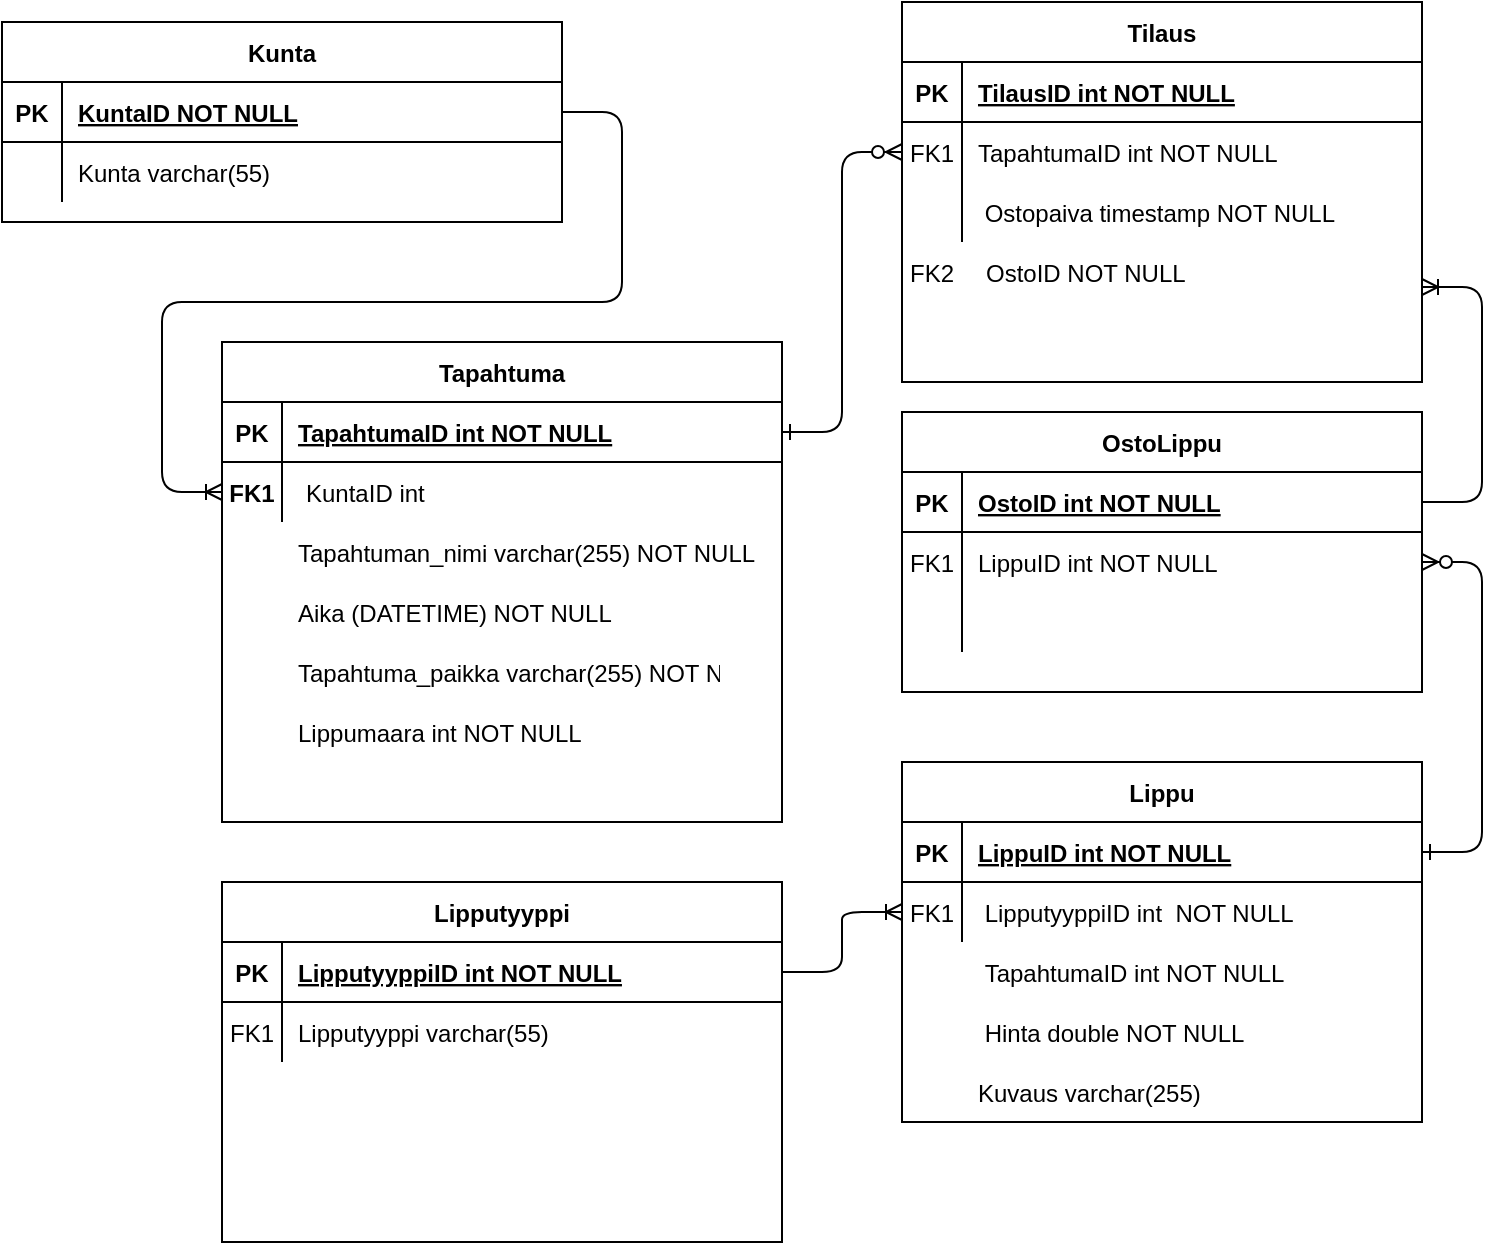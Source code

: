 <mxfile version="14.3.0" type="device"><diagram id="R2lEEEUBdFMjLlhIrx00" name="Page-1"><mxGraphModel dx="946" dy="614" grid="1" gridSize="10" guides="1" tooltips="1" connect="1" arrows="1" fold="1" page="1" pageScale="1" pageWidth="850" pageHeight="1100" math="0" shadow="0" extFonts="Permanent Marker^https://fonts.googleapis.com/css?family=Permanent+Marker"><root><mxCell id="0"/><mxCell id="1" parent="0"/><mxCell id="C-vyLk0tnHw3VtMMgP7b-1" value="" style="edgeStyle=entityRelationEdgeStyle;endArrow=ERzeroToMany;startArrow=ERone;endFill=1;startFill=0;" parent="1" source="C-vyLk0tnHw3VtMMgP7b-24" target="C-vyLk0tnHw3VtMMgP7b-6" edge="1"><mxGeometry width="100" height="100" relative="1" as="geometry"><mxPoint x="340" y="720" as="sourcePoint"/><mxPoint x="440" y="620" as="targetPoint"/></mxGeometry></mxCell><mxCell id="C-vyLk0tnHw3VtMMgP7b-2" value="Tilaus" style="shape=table;startSize=30;container=1;collapsible=1;childLayout=tableLayout;fixedRows=1;rowLines=0;fontStyle=1;align=center;resizeLast=1;" parent="1" vertex="1"><mxGeometry x="540" y="20" width="260" height="190" as="geometry"/></mxCell><mxCell id="C-vyLk0tnHw3VtMMgP7b-3" value="" style="shape=partialRectangle;collapsible=0;dropTarget=0;pointerEvents=0;fillColor=none;points=[[0,0.5],[1,0.5]];portConstraint=eastwest;top=0;left=0;right=0;bottom=1;" parent="C-vyLk0tnHw3VtMMgP7b-2" vertex="1"><mxGeometry y="30" width="260" height="30" as="geometry"/></mxCell><mxCell id="C-vyLk0tnHw3VtMMgP7b-4" value="PK" style="shape=partialRectangle;overflow=hidden;connectable=0;fillColor=none;top=0;left=0;bottom=0;right=0;fontStyle=1;" parent="C-vyLk0tnHw3VtMMgP7b-3" vertex="1"><mxGeometry width="30" height="30" as="geometry"/></mxCell><mxCell id="C-vyLk0tnHw3VtMMgP7b-5" value="TilausID int NOT NULL " style="shape=partialRectangle;overflow=hidden;connectable=0;fillColor=none;top=0;left=0;bottom=0;right=0;align=left;spacingLeft=6;fontStyle=5;" parent="C-vyLk0tnHw3VtMMgP7b-3" vertex="1"><mxGeometry x="30" width="230" height="30" as="geometry"/></mxCell><mxCell id="C-vyLk0tnHw3VtMMgP7b-6" value="" style="shape=partialRectangle;collapsible=0;dropTarget=0;pointerEvents=0;fillColor=none;points=[[0,0.5],[1,0.5]];portConstraint=eastwest;top=0;left=0;right=0;bottom=0;" parent="C-vyLk0tnHw3VtMMgP7b-2" vertex="1"><mxGeometry y="60" width="260" height="30" as="geometry"/></mxCell><mxCell id="C-vyLk0tnHw3VtMMgP7b-7" value="FK1" style="shape=partialRectangle;overflow=hidden;connectable=0;fillColor=none;top=0;left=0;bottom=0;right=0;" parent="C-vyLk0tnHw3VtMMgP7b-6" vertex="1"><mxGeometry width="30" height="30" as="geometry"/></mxCell><mxCell id="C-vyLk0tnHw3VtMMgP7b-8" value="TapahtumaID int NOT NULL" style="shape=partialRectangle;overflow=hidden;connectable=0;fillColor=none;top=0;left=0;bottom=0;right=0;align=left;spacingLeft=6;" parent="C-vyLk0tnHw3VtMMgP7b-6" vertex="1"><mxGeometry x="30" width="230" height="30" as="geometry"/></mxCell><mxCell id="C-vyLk0tnHw3VtMMgP7b-9" value="" style="shape=partialRectangle;collapsible=0;dropTarget=0;pointerEvents=0;fillColor=none;points=[[0,0.5],[1,0.5]];portConstraint=eastwest;top=0;left=0;right=0;bottom=0;" parent="C-vyLk0tnHw3VtMMgP7b-2" vertex="1"><mxGeometry y="90" width="260" height="30" as="geometry"/></mxCell><mxCell id="C-vyLk0tnHw3VtMMgP7b-10" value="" style="shape=partialRectangle;overflow=hidden;connectable=0;fillColor=none;top=0;left=0;bottom=0;right=0;" parent="C-vyLk0tnHw3VtMMgP7b-9" vertex="1"><mxGeometry width="30" height="30" as="geometry"/></mxCell><mxCell id="C-vyLk0tnHw3VtMMgP7b-11" value=" Ostopaiva timestamp NOT NULL" style="shape=partialRectangle;overflow=hidden;connectable=0;fillColor=none;top=0;left=0;bottom=0;right=0;align=left;spacingLeft=6;" parent="C-vyLk0tnHw3VtMMgP7b-9" vertex="1"><mxGeometry x="30" width="230" height="30" as="geometry"/></mxCell><mxCell id="C-vyLk0tnHw3VtMMgP7b-13" value="Lippu" style="shape=table;startSize=30;container=1;collapsible=1;childLayout=tableLayout;fixedRows=1;rowLines=0;fontStyle=1;align=center;resizeLast=1;" parent="1" vertex="1"><mxGeometry x="540" y="400" width="260" height="180" as="geometry"/></mxCell><mxCell id="C-vyLk0tnHw3VtMMgP7b-14" value="" style="shape=partialRectangle;collapsible=0;dropTarget=0;pointerEvents=0;fillColor=none;points=[[0,0.5],[1,0.5]];portConstraint=eastwest;top=0;left=0;right=0;bottom=1;" parent="C-vyLk0tnHw3VtMMgP7b-13" vertex="1"><mxGeometry y="30" width="260" height="30" as="geometry"/></mxCell><mxCell id="C-vyLk0tnHw3VtMMgP7b-15" value="PK" style="shape=partialRectangle;overflow=hidden;connectable=0;fillColor=none;top=0;left=0;bottom=0;right=0;fontStyle=1;" parent="C-vyLk0tnHw3VtMMgP7b-14" vertex="1"><mxGeometry width="30" height="30" as="geometry"/></mxCell><mxCell id="C-vyLk0tnHw3VtMMgP7b-16" value="LippuID int NOT NULL " style="shape=partialRectangle;overflow=hidden;connectable=0;fillColor=none;top=0;left=0;bottom=0;right=0;align=left;spacingLeft=6;fontStyle=5;" parent="C-vyLk0tnHw3VtMMgP7b-14" vertex="1"><mxGeometry x="30" width="230" height="30" as="geometry"/></mxCell><mxCell id="C-vyLk0tnHw3VtMMgP7b-17" value="" style="shape=partialRectangle;collapsible=0;dropTarget=0;pointerEvents=0;fillColor=none;points=[[0,0.5],[1,0.5]];portConstraint=eastwest;top=0;left=0;right=0;bottom=0;" parent="C-vyLk0tnHw3VtMMgP7b-13" vertex="1"><mxGeometry y="60" width="260" height="30" as="geometry"/></mxCell><mxCell id="C-vyLk0tnHw3VtMMgP7b-18" value="FK1" style="shape=partialRectangle;overflow=hidden;connectable=0;fillColor=none;top=0;left=0;bottom=0;right=0;" parent="C-vyLk0tnHw3VtMMgP7b-17" vertex="1"><mxGeometry width="30" height="30" as="geometry"/></mxCell><mxCell id="C-vyLk0tnHw3VtMMgP7b-19" value="" style="shape=partialRectangle;overflow=hidden;connectable=0;fillColor=none;top=0;left=0;bottom=0;right=0;align=left;spacingLeft=6;" parent="C-vyLk0tnHw3VtMMgP7b-17" vertex="1"><mxGeometry x="30" width="230" height="30" as="geometry"/></mxCell><mxCell id="C-vyLk0tnHw3VtMMgP7b-23" value="Tapahtuma" style="shape=table;startSize=30;container=1;collapsible=1;childLayout=tableLayout;fixedRows=1;rowLines=0;fontStyle=1;align=center;resizeLast=1;" parent="1" vertex="1"><mxGeometry x="200" y="190" width="280" height="240" as="geometry"/></mxCell><mxCell id="C-vyLk0tnHw3VtMMgP7b-24" value="" style="shape=partialRectangle;collapsible=0;dropTarget=0;pointerEvents=0;fillColor=none;points=[[0,0.5],[1,0.5]];portConstraint=eastwest;top=0;left=0;right=0;bottom=1;" parent="C-vyLk0tnHw3VtMMgP7b-23" vertex="1"><mxGeometry y="30" width="280" height="30" as="geometry"/></mxCell><mxCell id="C-vyLk0tnHw3VtMMgP7b-25" value="PK" style="shape=partialRectangle;overflow=hidden;connectable=0;fillColor=none;top=0;left=0;bottom=0;right=0;fontStyle=1;" parent="C-vyLk0tnHw3VtMMgP7b-24" vertex="1"><mxGeometry width="30" height="30" as="geometry"/></mxCell><mxCell id="C-vyLk0tnHw3VtMMgP7b-26" value="TapahtumaID int NOT NULL " style="shape=partialRectangle;overflow=hidden;connectable=0;fillColor=none;top=0;left=0;bottom=0;right=0;align=left;spacingLeft=6;fontStyle=5;" parent="C-vyLk0tnHw3VtMMgP7b-24" vertex="1"><mxGeometry x="30" width="250" height="30" as="geometry"/></mxCell><mxCell id="C-vyLk0tnHw3VtMMgP7b-27" value="" style="shape=partialRectangle;collapsible=0;dropTarget=0;pointerEvents=0;fillColor=none;points=[[0,0.5],[1,0.5]];portConstraint=eastwest;top=0;left=0;right=0;bottom=0;" parent="C-vyLk0tnHw3VtMMgP7b-23" vertex="1"><mxGeometry y="60" width="280" height="30" as="geometry"/></mxCell><mxCell id="C-vyLk0tnHw3VtMMgP7b-28" value="" style="shape=partialRectangle;overflow=hidden;connectable=0;fillColor=none;top=0;left=0;bottom=0;right=0;" parent="C-vyLk0tnHw3VtMMgP7b-27" vertex="1"><mxGeometry width="30" height="30" as="geometry"/></mxCell><mxCell id="C-vyLk0tnHw3VtMMgP7b-29" value="" style="shape=partialRectangle;overflow=hidden;connectable=0;fillColor=none;top=0;left=0;bottom=0;right=0;align=left;spacingLeft=6;" parent="C-vyLk0tnHw3VtMMgP7b-27" vertex="1"><mxGeometry x="30" width="250" height="30" as="geometry"/></mxCell><mxCell id="9xzfYqQXhks2maneItn--9" value="Kunta" style="shape=table;startSize=30;container=1;collapsible=1;childLayout=tableLayout;fixedRows=1;rowLines=0;fontStyle=1;align=center;resizeLast=1;" vertex="1" parent="1"><mxGeometry x="90" y="30" width="280" height="100" as="geometry"/></mxCell><mxCell id="9xzfYqQXhks2maneItn--10" value="" style="shape=partialRectangle;collapsible=0;dropTarget=0;pointerEvents=0;fillColor=none;points=[[0,0.5],[1,0.5]];portConstraint=eastwest;top=0;left=0;right=0;bottom=1;" vertex="1" parent="9xzfYqQXhks2maneItn--9"><mxGeometry y="30" width="280" height="30" as="geometry"/></mxCell><mxCell id="9xzfYqQXhks2maneItn--11" value="PK" style="shape=partialRectangle;overflow=hidden;connectable=0;fillColor=none;top=0;left=0;bottom=0;right=0;fontStyle=1;" vertex="1" parent="9xzfYqQXhks2maneItn--10"><mxGeometry width="30" height="30" as="geometry"/></mxCell><mxCell id="9xzfYqQXhks2maneItn--12" value="KuntaID NOT NULL " style="shape=partialRectangle;overflow=hidden;connectable=0;fillColor=none;top=0;left=0;bottom=0;right=0;align=left;spacingLeft=6;fontStyle=5;" vertex="1" parent="9xzfYqQXhks2maneItn--10"><mxGeometry x="30" width="250" height="30" as="geometry"/></mxCell><mxCell id="9xzfYqQXhks2maneItn--13" value="" style="shape=partialRectangle;collapsible=0;dropTarget=0;pointerEvents=0;fillColor=none;points=[[0,0.5],[1,0.5]];portConstraint=eastwest;top=0;left=0;right=0;bottom=0;" vertex="1" parent="9xzfYqQXhks2maneItn--9"><mxGeometry y="60" width="280" height="30" as="geometry"/></mxCell><mxCell id="9xzfYqQXhks2maneItn--14" value="" style="shape=partialRectangle;overflow=hidden;connectable=0;fillColor=none;top=0;left=0;bottom=0;right=0;" vertex="1" parent="9xzfYqQXhks2maneItn--13"><mxGeometry width="30" height="30" as="geometry"/></mxCell><mxCell id="9xzfYqQXhks2maneItn--15" value="Kunta varchar(55)" style="shape=partialRectangle;overflow=hidden;connectable=0;fillColor=none;top=0;left=0;bottom=0;right=0;align=left;spacingLeft=6;" vertex="1" parent="9xzfYqQXhks2maneItn--13"><mxGeometry x="30" width="250" height="30" as="geometry"/></mxCell><mxCell id="9xzfYqQXhks2maneItn--16" value="" style="shape=partialRectangle;collapsible=0;dropTarget=0;pointerEvents=0;fillColor=none;points=[[0,0.5],[1,0.5]];portConstraint=eastwest;top=0;left=0;right=0;bottom=0;" vertex="1" parent="1"><mxGeometry x="200" y="340" width="250" height="30" as="geometry"/></mxCell><mxCell id="9xzfYqQXhks2maneItn--17" value="" style="shape=partialRectangle;overflow=hidden;connectable=0;fillColor=none;top=0;left=0;bottom=0;right=0;" vertex="1" parent="9xzfYqQXhks2maneItn--16"><mxGeometry width="30" height="30" as="geometry"/></mxCell><mxCell id="9xzfYqQXhks2maneItn--18" value="Tapahtuma_paikka varchar(255) NOT NULL" style="shape=partialRectangle;overflow=hidden;connectable=0;fillColor=none;top=0;left=0;bottom=0;right=0;align=left;spacingLeft=6;" vertex="1" parent="9xzfYqQXhks2maneItn--16"><mxGeometry x="30" width="220" height="30" as="geometry"/></mxCell><mxCell id="9xzfYqQXhks2maneItn--19" value="KuntaID int" style="shape=partialRectangle;collapsible=0;dropTarget=0;pointerEvents=0;fillColor=none;points=[[0,0.5],[1,0.5]];portConstraint=eastwest;top=0;left=0;right=0;bottom=0;align=left;" vertex="1" parent="1"><mxGeometry x="240" y="250" width="250" height="30" as="geometry"/></mxCell><mxCell id="9xzfYqQXhks2maneItn--22" value="" style="shape=partialRectangle;collapsible=0;dropTarget=0;pointerEvents=0;fillColor=none;points=[[0,0.5],[1,0.5]];portConstraint=eastwest;top=0;left=0;right=0;bottom=0;" vertex="1" parent="1"><mxGeometry x="200" y="370" width="250" height="30" as="geometry"/></mxCell><mxCell id="9xzfYqQXhks2maneItn--23" value="" style="shape=partialRectangle;overflow=hidden;connectable=0;fillColor=none;top=0;left=0;bottom=0;right=0;" vertex="1" parent="9xzfYqQXhks2maneItn--22"><mxGeometry width="30" height="30" as="geometry"/></mxCell><mxCell id="9xzfYqQXhks2maneItn--24" value="Lippumaara int NOT NULL" style="shape=partialRectangle;overflow=hidden;connectable=0;fillColor=none;top=0;left=0;bottom=0;right=0;align=left;spacingLeft=6;" vertex="1" parent="9xzfYqQXhks2maneItn--22"><mxGeometry x="30" width="220" height="30" as="geometry"/></mxCell><mxCell id="9xzfYqQXhks2maneItn--29" value=" LipputyyppiID int  NOT NULL" style="shape=partialRectangle;overflow=hidden;connectable=0;fillColor=none;top=0;left=0;bottom=0;right=0;align=left;spacingLeft=6;" vertex="1" parent="1"><mxGeometry x="570" y="460" width="220" height="30" as="geometry"/></mxCell><mxCell id="9xzfYqQXhks2maneItn--30" value=" Hinta double NOT NULL" style="shape=partialRectangle;overflow=hidden;connectable=0;fillColor=none;top=0;left=0;bottom=0;right=0;align=left;spacingLeft=6;" vertex="1" parent="1"><mxGeometry x="570" y="520" width="220" height="30" as="geometry"/></mxCell><mxCell id="9xzfYqQXhks2maneItn--31" value="OstoLippu" style="shape=table;startSize=30;container=1;collapsible=1;childLayout=tableLayout;fixedRows=1;rowLines=0;fontStyle=1;align=center;resizeLast=1;" vertex="1" parent="1"><mxGeometry x="540" y="225" width="260" height="140" as="geometry"/></mxCell><mxCell id="9xzfYqQXhks2maneItn--32" value="" style="shape=partialRectangle;collapsible=0;dropTarget=0;pointerEvents=0;fillColor=none;points=[[0,0.5],[1,0.5]];portConstraint=eastwest;top=0;left=0;right=0;bottom=1;" vertex="1" parent="9xzfYqQXhks2maneItn--31"><mxGeometry y="30" width="260" height="30" as="geometry"/></mxCell><mxCell id="9xzfYqQXhks2maneItn--33" value="PK" style="shape=partialRectangle;overflow=hidden;connectable=0;fillColor=none;top=0;left=0;bottom=0;right=0;fontStyle=1;" vertex="1" parent="9xzfYqQXhks2maneItn--32"><mxGeometry width="30" height="30" as="geometry"/></mxCell><mxCell id="9xzfYqQXhks2maneItn--34" value="OstoID int NOT NULL " style="shape=partialRectangle;overflow=hidden;connectable=0;fillColor=none;top=0;left=0;bottom=0;right=0;align=left;spacingLeft=6;fontStyle=5;" vertex="1" parent="9xzfYqQXhks2maneItn--32"><mxGeometry x="30" width="230" height="30" as="geometry"/></mxCell><mxCell id="9xzfYqQXhks2maneItn--35" value="" style="shape=partialRectangle;collapsible=0;dropTarget=0;pointerEvents=0;fillColor=none;points=[[0,0.5],[1,0.5]];portConstraint=eastwest;top=0;left=0;right=0;bottom=0;" vertex="1" parent="9xzfYqQXhks2maneItn--31"><mxGeometry y="60" width="260" height="30" as="geometry"/></mxCell><mxCell id="9xzfYqQXhks2maneItn--36" value="FK1" style="shape=partialRectangle;overflow=hidden;connectable=0;fillColor=none;top=0;left=0;bottom=0;right=0;" vertex="1" parent="9xzfYqQXhks2maneItn--35"><mxGeometry width="30" height="30" as="geometry"/></mxCell><mxCell id="9xzfYqQXhks2maneItn--37" value="LippuID int NOT NULL" style="shape=partialRectangle;overflow=hidden;connectable=0;fillColor=none;top=0;left=0;bottom=0;right=0;align=left;spacingLeft=6;" vertex="1" parent="9xzfYqQXhks2maneItn--35"><mxGeometry x="30" width="230" height="30" as="geometry"/></mxCell><mxCell id="9xzfYqQXhks2maneItn--38" value="" style="shape=partialRectangle;collapsible=0;dropTarget=0;pointerEvents=0;fillColor=none;points=[[0,0.5],[1,0.5]];portConstraint=eastwest;top=0;left=0;right=0;bottom=0;" vertex="1" parent="9xzfYqQXhks2maneItn--31"><mxGeometry y="90" width="260" height="30" as="geometry"/></mxCell><mxCell id="9xzfYqQXhks2maneItn--39" value="" style="shape=partialRectangle;overflow=hidden;connectable=0;fillColor=none;top=0;left=0;bottom=0;right=0;" vertex="1" parent="9xzfYqQXhks2maneItn--38"><mxGeometry width="30" height="30" as="geometry"/></mxCell><mxCell id="9xzfYqQXhks2maneItn--40" value="" style="shape=partialRectangle;overflow=hidden;connectable=0;fillColor=none;top=0;left=0;bottom=0;right=0;align=left;spacingLeft=6;" vertex="1" parent="9xzfYqQXhks2maneItn--38"><mxGeometry x="30" width="230" height="30" as="geometry"/></mxCell><mxCell id="9xzfYqQXhks2maneItn--44" value="" style="edgeStyle=entityRelationEdgeStyle;endArrow=ERzeroToMany;startArrow=ERone;endFill=1;startFill=0;" edge="1" parent="1" source="C-vyLk0tnHw3VtMMgP7b-14" target="9xzfYqQXhks2maneItn--35"><mxGeometry width="100" height="100" relative="1" as="geometry"><mxPoint x="480" y="450" as="sourcePoint"/><mxPoint x="872" y="300" as="targetPoint"/></mxGeometry></mxCell><mxCell id="9xzfYqQXhks2maneItn--27" value="Aika (DATETIME) NOT NULL" style="shape=partialRectangle;overflow=hidden;connectable=0;fillColor=none;top=0;left=0;bottom=0;right=0;align=left;spacingLeft=6;" vertex="1" parent="1"><mxGeometry x="230" y="310" width="220" height="30" as="geometry"/></mxCell><mxCell id="9xzfYqQXhks2maneItn--60" value=" TapahtumaID int NOT NULL" style="shape=partialRectangle;overflow=hidden;connectable=0;fillColor=none;top=0;left=0;bottom=0;right=0;align=left;spacingLeft=6;" vertex="1" parent="1"><mxGeometry x="570" y="490" width="220" height="30" as="geometry"/></mxCell><mxCell id="9xzfYqQXhks2maneItn--62" value="" style="edgeStyle=entityRelationEdgeStyle;fontSize=12;html=1;endArrow=ERoneToMany;entryX=1;entryY=0.75;entryDx=0;entryDy=0;exitX=1;exitY=0.5;exitDx=0;exitDy=0;" edge="1" parent="1" source="9xzfYqQXhks2maneItn--32" target="C-vyLk0tnHw3VtMMgP7b-2"><mxGeometry width="100" height="100" relative="1" as="geometry"><mxPoint x="820" y="270" as="sourcePoint"/><mxPoint x="860" y="140" as="targetPoint"/></mxGeometry></mxCell><mxCell id="9xzfYqQXhks2maneItn--65" value="" style="shape=partialRectangle;overflow=hidden;connectable=0;fillColor=none;top=0;left=0;bottom=0;right=0;align=left;spacingLeft=6;" vertex="1" parent="1"><mxGeometry x="570" y="550" width="220" height="30" as="geometry"/></mxCell><mxCell id="9xzfYqQXhks2maneItn--66" value="OstoID NOT NULL" style="shape=partialRectangle;collapsible=0;dropTarget=0;pointerEvents=0;fillColor=none;points=[[0,0.5],[1,0.5]];portConstraint=eastwest;top=0;left=0;right=0;bottom=0;align=left;" vertex="1" parent="1"><mxGeometry x="580" y="140" width="240" height="30" as="geometry"/></mxCell><mxCell id="9xzfYqQXhks2maneItn--70" value="Lipputyyppi" style="shape=table;startSize=30;container=1;collapsible=1;childLayout=tableLayout;fixedRows=1;rowLines=0;fontStyle=1;align=center;resizeLast=1;" vertex="1" parent="1"><mxGeometry x="200" y="460" width="280" height="180" as="geometry"/></mxCell><mxCell id="9xzfYqQXhks2maneItn--71" value="" style="shape=partialRectangle;collapsible=0;dropTarget=0;pointerEvents=0;fillColor=none;points=[[0,0.5],[1,0.5]];portConstraint=eastwest;top=0;left=0;right=0;bottom=1;" vertex="1" parent="9xzfYqQXhks2maneItn--70"><mxGeometry y="30" width="280" height="30" as="geometry"/></mxCell><mxCell id="9xzfYqQXhks2maneItn--72" value="PK" style="shape=partialRectangle;overflow=hidden;connectable=0;fillColor=none;top=0;left=0;bottom=0;right=0;fontStyle=1;" vertex="1" parent="9xzfYqQXhks2maneItn--71"><mxGeometry width="30" height="30" as="geometry"/></mxCell><mxCell id="9xzfYqQXhks2maneItn--73" value="LipputyyppiID int NOT NULL " style="shape=partialRectangle;overflow=hidden;connectable=0;fillColor=none;top=0;left=0;bottom=0;right=0;align=left;spacingLeft=6;fontStyle=5;" vertex="1" parent="9xzfYqQXhks2maneItn--71"><mxGeometry x="30" width="250" height="30" as="geometry"/></mxCell><mxCell id="9xzfYqQXhks2maneItn--74" value="" style="shape=partialRectangle;collapsible=0;dropTarget=0;pointerEvents=0;fillColor=none;points=[[0,0.5],[1,0.5]];portConstraint=eastwest;top=0;left=0;right=0;bottom=0;" vertex="1" parent="9xzfYqQXhks2maneItn--70"><mxGeometry y="60" width="280" height="30" as="geometry"/></mxCell><mxCell id="9xzfYqQXhks2maneItn--75" value="FK1" style="shape=partialRectangle;overflow=hidden;connectable=0;fillColor=none;top=0;left=0;bottom=0;right=0;" vertex="1" parent="9xzfYqQXhks2maneItn--74"><mxGeometry width="30" height="30" as="geometry"/></mxCell><mxCell id="9xzfYqQXhks2maneItn--76" value="Lipputyyppi varchar(55)" style="shape=partialRectangle;overflow=hidden;connectable=0;fillColor=none;top=0;left=0;bottom=0;right=0;align=left;spacingLeft=6;" vertex="1" parent="9xzfYqQXhks2maneItn--74"><mxGeometry x="30" width="250" height="30" as="geometry"/></mxCell><mxCell id="9xzfYqQXhks2maneItn--85" value="" style="edgeStyle=entityRelationEdgeStyle;fontSize=12;html=1;endArrow=ERoneToMany;exitX=1;exitY=0.5;exitDx=0;exitDy=0;entryX=0;entryY=0.5;entryDx=0;entryDy=0;" edge="1" parent="1" source="9xzfYqQXhks2maneItn--71" target="C-vyLk0tnHw3VtMMgP7b-17"><mxGeometry width="100" height="100" relative="1" as="geometry"><mxPoint x="420" y="360" as="sourcePoint"/><mxPoint x="530" y="480" as="targetPoint"/></mxGeometry></mxCell><mxCell id="9xzfYqQXhks2maneItn--88" value="Kuvaus varchar(255)" style="shape=partialRectangle;overflow=hidden;connectable=0;fillColor=none;top=0;left=0;bottom=0;right=0;align=left;spacingLeft=6;" vertex="1" parent="1"><mxGeometry x="570" y="550" width="220" height="30" as="geometry"/></mxCell><mxCell id="9xzfYqQXhks2maneItn--89" value="FK2" style="shape=partialRectangle;overflow=hidden;connectable=0;fillColor=none;top=0;left=0;bottom=0;right=0;" vertex="1" parent="1"><mxGeometry x="540" y="140" width="30" height="30" as="geometry"/></mxCell><mxCell id="9xzfYqQXhks2maneItn--92" value="FK1" style="shape=partialRectangle;overflow=hidden;connectable=0;fillColor=none;top=0;left=0;bottom=0;right=0;fontStyle=1;" vertex="1" parent="1"><mxGeometry x="200" y="250" width="30" height="30" as="geometry"/></mxCell><mxCell id="9xzfYqQXhks2maneItn--98" value="" style="edgeStyle=entityRelationEdgeStyle;fontSize=12;html=1;endArrow=ERoneToMany;exitX=1;exitY=0.5;exitDx=0;exitDy=0;" edge="1" parent="1" source="9xzfYqQXhks2maneItn--10"><mxGeometry width="100" height="100" relative="1" as="geometry"><mxPoint x="50" y="110" as="sourcePoint"/><mxPoint x="200" y="265" as="targetPoint"/></mxGeometry></mxCell><mxCell id="9xzfYqQXhks2maneItn--99" value="Tapahtuman_nimi varchar(255) NOT NULL" style="shape=partialRectangle;overflow=hidden;connectable=0;fillColor=none;top=0;left=0;bottom=0;right=0;align=left;spacingLeft=6;" vertex="1" parent="1"><mxGeometry x="230" y="280" width="250" height="30" as="geometry"/></mxCell></root></mxGraphModel></diagram></mxfile>